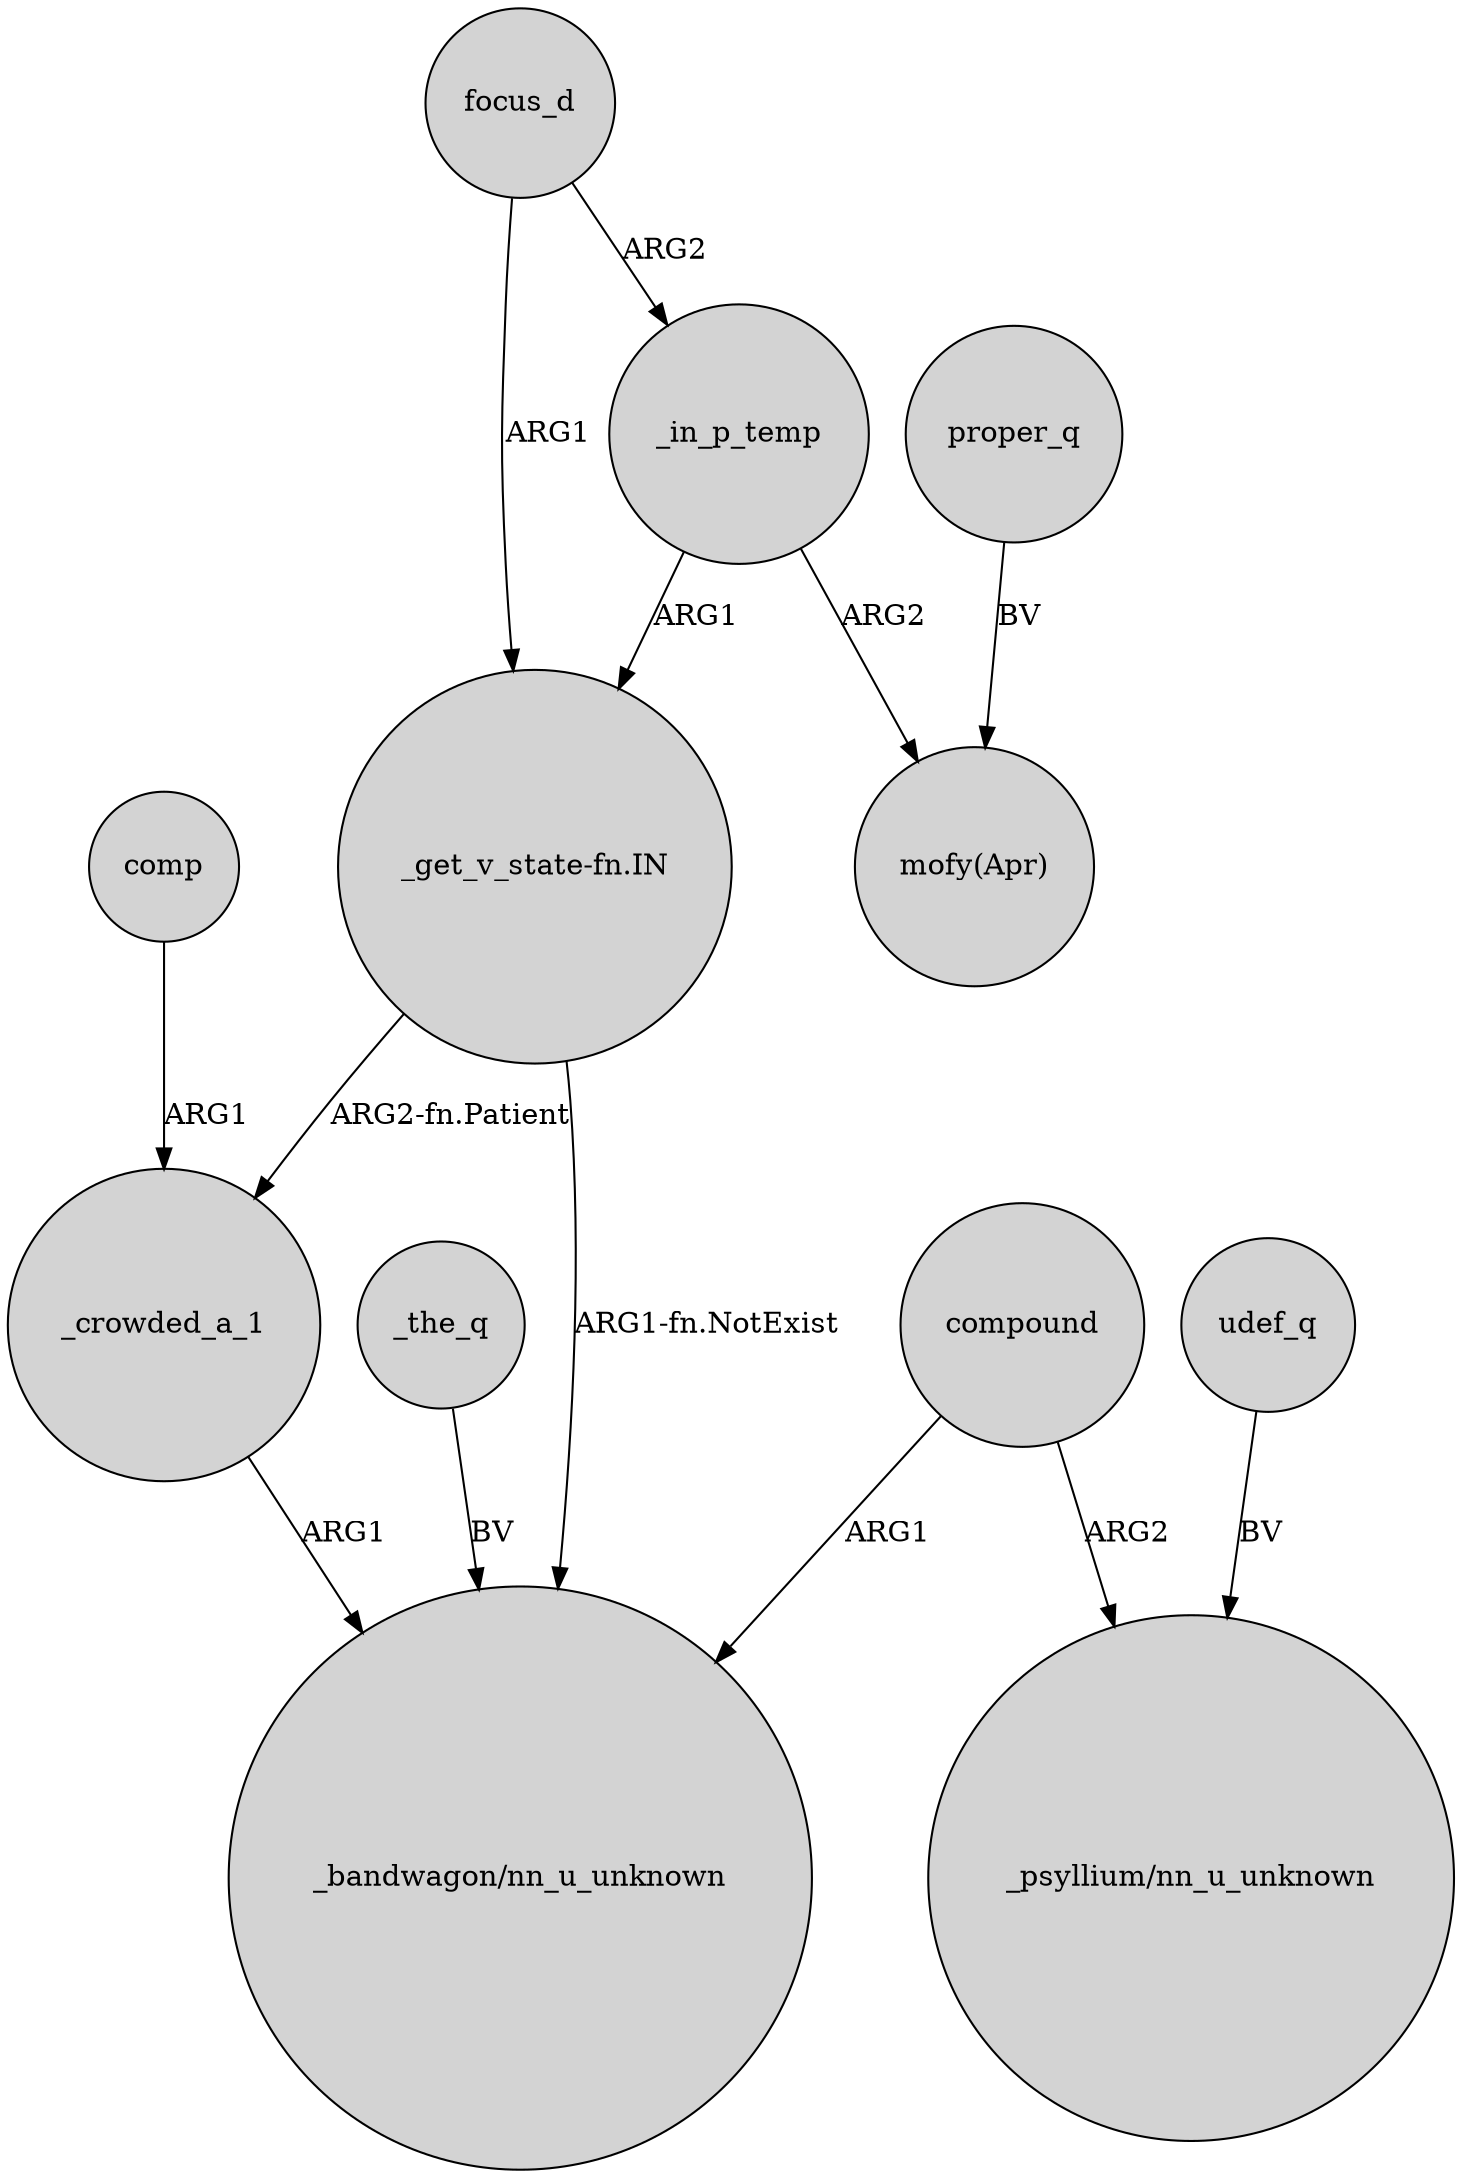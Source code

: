 digraph {
	node [shape=circle style=filled]
	comp -> _crowded_a_1 [label=ARG1]
	udef_q -> "_psyllium/nn_u_unknown" [label=BV]
	focus_d -> _in_p_temp [label=ARG2]
	proper_q -> "mofy(Apr)" [label=BV]
	"_get_v_state-fn.IN" -> _crowded_a_1 [label="ARG2-fn.Patient"]
	_in_p_temp -> "mofy(Apr)" [label=ARG2]
	compound -> "_bandwagon/nn_u_unknown" [label=ARG1]
	_in_p_temp -> "_get_v_state-fn.IN" [label=ARG1]
	_the_q -> "_bandwagon/nn_u_unknown" [label=BV]
	"_get_v_state-fn.IN" -> "_bandwagon/nn_u_unknown" [label="ARG1-fn.NotExist"]
	_crowded_a_1 -> "_bandwagon/nn_u_unknown" [label=ARG1]
	focus_d -> "_get_v_state-fn.IN" [label=ARG1]
	compound -> "_psyllium/nn_u_unknown" [label=ARG2]
}
